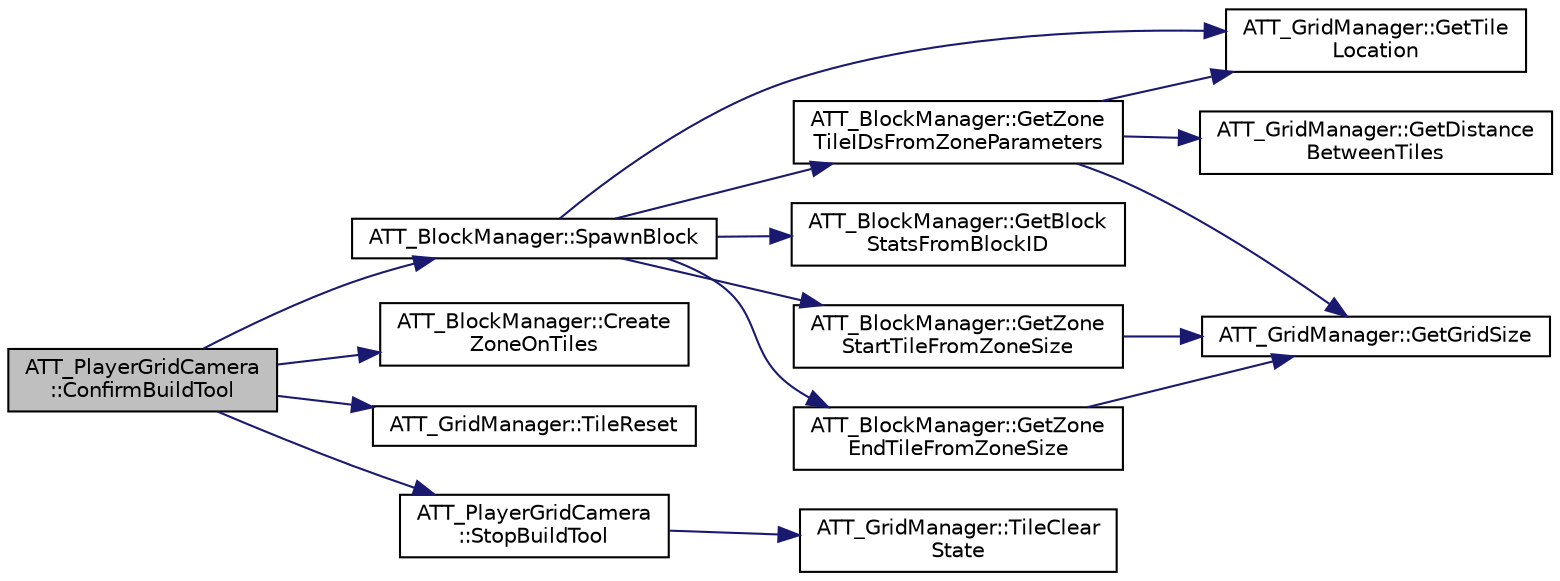 digraph "ATT_PlayerGridCamera::ConfirmBuildTool"
{
 // LATEX_PDF_SIZE
  edge [fontname="Helvetica",fontsize="10",labelfontname="Helvetica",labelfontsize="10"];
  node [fontname="Helvetica",fontsize="10",shape=record];
  rankdir="LR";
  Node0 [label="ATT_PlayerGridCamera\l::ConfirmBuildTool",height=0.2,width=0.4,color="black", fillcolor="grey75", style="filled", fontcolor="black",tooltip="Finalises the block building or zone building process."];
  Node0 -> Node1 [color="midnightblue",fontsize="10",style="solid"];
  Node1 [label="ATT_BlockManager::SpawnBlock",height=0.2,width=0.4,color="black", fillcolor="white", style="filled",URL="$class_a_t_t___block_manager.html#a5276646c418b0ef0a3fa7253144bbc74",tooltip="Calculate the zone used by the block & assign the tile arrays to the block."];
  Node1 -> Node2 [color="midnightblue",fontsize="10",style="solid"];
  Node2 [label="ATT_GridManager::GetTile\lLocation",height=0.2,width=0.4,color="black", fillcolor="white", style="filled",URL="$class_a_t_t___grid_manager.html#a8498f5d3bf51947e60b9604cc8a6ae37",tooltip="Accessor - Public accessor for tile locations."];
  Node1 -> Node3 [color="midnightblue",fontsize="10",style="solid"];
  Node3 [label="ATT_BlockManager::GetBlock\lStatsFromBlockID",height=0.2,width=0.4,color="black", fillcolor="white", style="filled",URL="$class_a_t_t___block_manager.html#a9cfa474a85d9f0843d92db0622ece18b",tooltip="Returns data of block from its BlockID (see TT_Struct_Block)."];
  Node1 -> Node4 [color="midnightblue",fontsize="10",style="solid"];
  Node4 [label="ATT_BlockManager::GetZone\lStartTileFromZoneSize",height=0.2,width=0.4,color="black", fillcolor="white", style="filled",URL="$class_a_t_t___block_manager.html#a59bada3b5d0d0f9d55fa6ef89133849b",tooltip="Returns the TileID of the corner tile opposite to tileB in a zone defined by parameters (see top of p..."];
  Node4 -> Node5 [color="midnightblue",fontsize="10",style="solid"];
  Node5 [label="ATT_GridManager::GetGridSize",height=0.2,width=0.4,color="black", fillcolor="white", style="filled",URL="$class_a_t_t___grid_manager.html#ac32858e31de063415fcb5131962d4a59",tooltip="Accessor - Returns the size of the grid in a 2D Vector."];
  Node1 -> Node6 [color="midnightblue",fontsize="10",style="solid"];
  Node6 [label="ATT_BlockManager::GetZone\lEndTileFromZoneSize",height=0.2,width=0.4,color="black", fillcolor="white", style="filled",URL="$class_a_t_t___block_manager.html#ae317f6c25bbb2a33a510ac726fe267ab",tooltip="Returns the TileID of the corner tile opposite to tileA in a zone defined by parameters (see top of p..."];
  Node6 -> Node5 [color="midnightblue",fontsize="10",style="solid"];
  Node1 -> Node7 [color="midnightblue",fontsize="10",style="solid"];
  Node7 [label="ATT_BlockManager::GetZone\lTileIDsFromZoneParameters",height=0.2,width=0.4,color="black", fillcolor="white", style="filled",URL="$class_a_t_t___block_manager.html#a5b89998b7b010e253761617f03362b03",tooltip="Returns all the tiles included in the zone delimited by tileA & tileB (opposing corners of the rectan..."];
  Node7 -> Node5 [color="midnightblue",fontsize="10",style="solid"];
  Node7 -> Node8 [color="midnightblue",fontsize="10",style="solid"];
  Node8 [label="ATT_GridManager::GetDistance\lBetweenTiles",height=0.2,width=0.4,color="black", fillcolor="white", style="filled",URL="$class_a_t_t___grid_manager.html#ac48caa79e0a7d2255484da80e5e563d3",tooltip="Accessor - Returns the distance between each tile."];
  Node7 -> Node2 [color="midnightblue",fontsize="10",style="solid"];
  Node0 -> Node9 [color="midnightblue",fontsize="10",style="solid"];
  Node9 [label="ATT_BlockManager::Create\lZoneOnTiles",height=0.2,width=0.4,color="black", fillcolor="white", style="filled",URL="$class_a_t_t___block_manager.html#a0023c00d2796cb3b7aaf3f09b496958a",tooltip="Assigns elements of the spawnedZoneID array to a certain ZoneID."];
  Node0 -> Node10 [color="midnightblue",fontsize="10",style="solid"];
  Node10 [label="ATT_GridManager::TileReset",height=0.2,width=0.4,color="black", fillcolor="white", style="filled",URL="$class_a_t_t___grid_manager.html#a7ff2d0e2f13412c3d0aba2393f9f7e5f",tooltip="Tile Effect - Reset this tile to its original state (both colour and transform)."];
  Node0 -> Node11 [color="midnightblue",fontsize="10",style="solid"];
  Node11 [label="ATT_PlayerGridCamera\l::StopBuildTool",height=0.2,width=0.4,color="black", fillcolor="white", style="filled",URL="$class_a_t_t___player_grid_camera.html#aeab5a8ae1220466c3bd63d96cab019b4",tooltip="Cancels the building of block if any."];
  Node11 -> Node12 [color="midnightblue",fontsize="10",style="solid"];
  Node12 [label="ATT_GridManager::TileClear\lState",height=0.2,width=0.4,color="black", fillcolor="white", style="filled",URL="$class_a_t_t___grid_manager.html#a5bcea6c5c60adcfb537a996c0eede4a5",tooltip="Tile Effect - Reset all altered tiles to their original state."];
}
